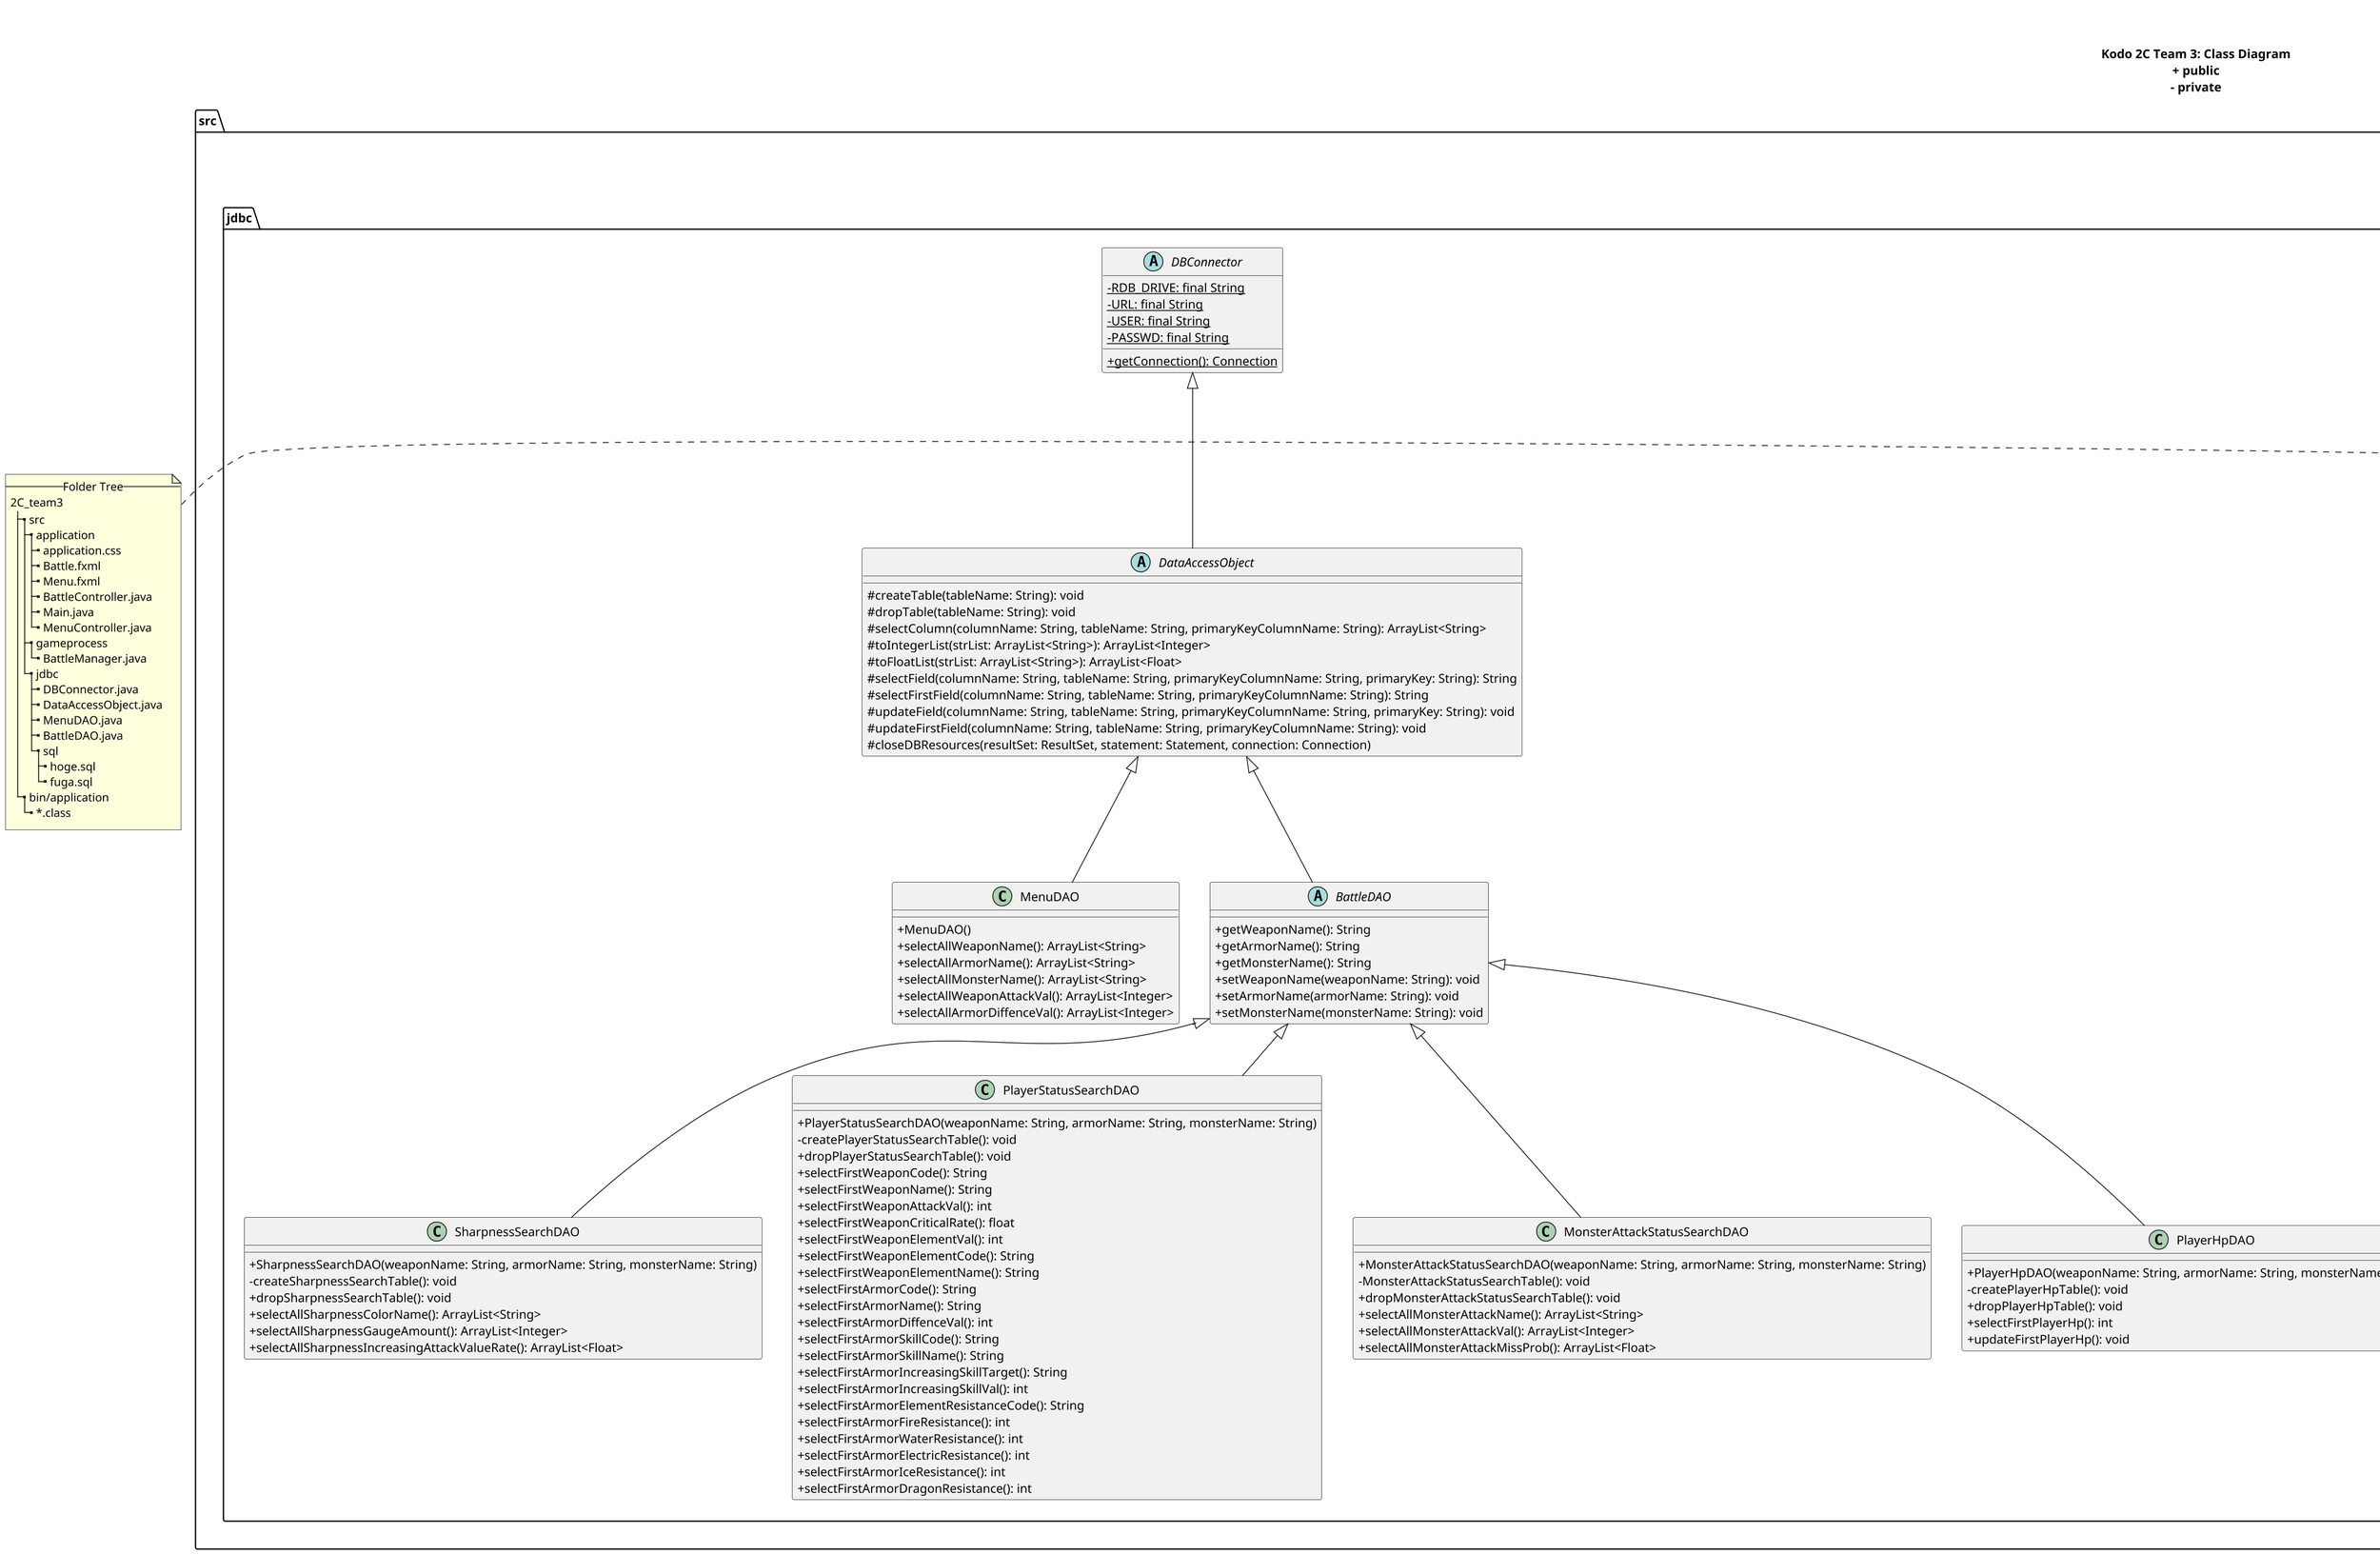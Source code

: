 ' @file      class_diagram.pu
' @brief     クラス図出力用のファイル
' @note      高度情報演習2C 後半 木村教授担当分 Team3
' @auther    AL18036 Kataoka Nagi
' @date      2020-12-28 05:48:28
' $Version   1.0
' $Revision  1.11
' @par       追加：検索テーブルの返り値の型を変更
' @note      java -jar plantuml.jar -graphvizdot C:\Graphviz\bin\dot.exe class_diagram.pu -charset UTF-8
' @see       https://qiita.com/opengl-8080/items/98c510b8ca060bdd2ea3

''''''''''''''''''''''''''''''''''''''''''''''''''''''''''''''''''''''''''''''''

@startuml ./class_diagram.png
scale 1.5
skinparam DefaultFontName メイリオ
' 可視性の変更
skinparam classAttributeIconSize 0

''''''''''''''''''''''''''''''''''''''''''''''''''

header 
Team 3 : AL18036 Kataoka Nagi
2020-12-28 05:47:55
追加：検索テーブルの返り値の型を変更
end header

''''''''''''''''''''''''''''''''''''''''''''''''''

title
**Kodo 2C Team 3: Class Diagram**
+ public
~- private
end title
' __static__

''''''''''''''''''''''''''''''''''''''''''''''''''''''''''''''''''''''''''''''''

package src {
  package src.application {
    class Main
  }
  package src.gameprocess {
  }
  package src.jdbc {
  }
}

''''''''''''''''''''''''''''''''''''''''''''''''''''''''''''''''''''''''''''''''

note left
  --Folder Tree--
  2C_team3
  |_ src
    |_ application
      |_ application.css
      |_ Battle.fxml
      |_ Menu.fxml
      |_ BattleController.java
      |_ Main.java
      |_ MenuController.java
    |_ gameprocess
      |_ BattleManager.java
    |_ jdbc
      |_ DBConnector.java
      |_ DataAccessObject.java
      |_ MenuDAO.java
      |_ BattleDAO.java
      |_ sql
        |_ hoge.sql
        |_ fuga.sql
  |_ bin/application
    |_ ~*.class
end note

''''''''''''''''''''''''''''''''''''''''''''''''''''''''''''''''''''''''''''''''

package java.sql {
}

package javafx {
  class Application
  Interface Initializable
}

src.jdbc --+ java.sql
src.application --+ javafx

''''''''''''''''''''''''''''''''''''''''''''''''''

' @note クラスの命名規則
' @see  https://qiita.com/KeithYokoma/items/ee21fec6a3ebb5d1e9a8

package src.application {
  ' @note Scene Builder (GUI tool)
  ' @see  https://qiita.com/tarosa0001/items/05ac653a091b7d1290f9
  class Main extends Application {
    + start(primaryStage: Stage): void
    + {static} main(args: String[]): void
  }
  
  class MenuController {
    - weapon_field: ComboBox<String>
    - armor_field: ComboBox<String>
    - monster_field: ComboBox<String>
    -  StartButton: Button
    -  EndButton: Button
    -  Attack_value: Label
    -  Defense_value: Label

    # OnEndButton(event: ActionEvent): void
    # OnStartButton(event: ActionEvent): void
    # selectArmor(event: ActionEvent): void
    # selectWeapon(event: ActionEvent): void
  }

  class BattleController {
    - Attack_Log: Label
    - HP_Value: Label
    - Sharpmess_Value: Label
    - AttackButton: Button
    
    # OnAttackButton(event: ActionEvent): void
  }
}

' 記事のクラス
  ' class ApplicationController extends Initializable {
  '   - dropDown: ChoiceBox<String>
  '   - textBox: TextField
  '   - button: Button

  '   + initialize(location: URL, resources: ResourceBundle): void
  '   + onClick(event: ActionEvent): void
  '   + getToolType(): ChoiceBox<String>
  '   + setToolType(toolType: ChoiceBox<String>): void
  '   + getInputFile(): TextField
  '   + setInputFile(textBox: TextField): void
  '   + getReference(): Button
  '   + setReference(button: Button): void
  ' }


''''''''''''''''''''''''''''''''''''''''''''''''''

package src.gameprocess {
  class BattleManager {
    - monster_id: int
    - element_player: int
    - elementValue_player: int
    - rnd: Random

    + PlayerAttack(Parts_id: int): void
    - MonsterAttack(): void
    - ElementDamage_PlayerAttack(): float
    - ElementCompatibilityCalculation_EnemyAttack(attackElement: int): float
    - AddLog(addText: String): void
    - SharpnessDecrease(sharpness: int): int 
  }

  class EquipmentManager {
    + GetAttack(weaponName: String): int
    + GetDeffence(equipmentName: String): int
  }
}

''''''''''''''''''''''''''''''''''''''''''''''''''

package src.jdbc {
  ' @note DAO pattern
  ' @see https://kanda-it-school-kensyu.com/java-jdbc-contents/jj_ch04/jj_0401/

  abstract class DBConnector {
    - {static} RDB_DRIVE: final String
    - {static} URL: final String
    - {static} USER: final String
    - {static} PASSWD: final String

    + {static} getConnection(): Connection
  }

  abstract class DataAccessObject extends DBConnector {
    # createTable(tableName: String): void
    # dropTable(tableName: String): void
    # selectColumn(columnName: String, tableName: String, primaryKeyColumnName: String): ArrayList<String>
    # toIntegerList(strList: ArrayList<String>): ArrayList<Integer>
    # toFloatList(strList: ArrayList<String>): ArrayList<Float>
    # selectField(columnName: String, tableName: String, primaryKeyColumnName: String, primaryKey: String): String
    # selectFirstField(columnName: String, tableName: String, primaryKeyColumnName: String): String
    # updateField(columnName: String, tableName: String, primaryKeyColumnName: String, primaryKey: String): void
    # updateFirstField(columnName: String, tableName: String, primaryKeyColumnName: String): void
    # closeDBResources(resultSet: ResultSet, statement: Statement, connection: Connection)
  }

  class MenuDAO extends DataAccessObject {
    + MenuDAO()
    + selectAllWeaponName(): ArrayList<String>
    + selectAllArmorName(): ArrayList<String>
    + selectAllMonsterName(): ArrayList<String>
    + selectAllWeaponAttackVal(): ArrayList<Integer>
    + selectAllArmorDiffenceVal(): ArrayList<Integer>
  }

  abstract class BattleDAO extends DataAccessObject {
  + getWeaponName(): String
  + getArmorName(): String
  + getMonsterName(): String
  + setWeaponName(weaponName: String): void
  + setArmorName(armorName: String): void
  + setMonsterName(monsterName: String): void
  }

  class SharpnessSearchDAO extends BattleDAO {
    + SharpnessSearchDAO(weaponName: String, armorName: String, monsterName: String)
    - createSharpnessSearchTable(): void
    + dropSharpnessSearchTable(): void
    + selectAllSharpnessColorName(): ArrayList<String>
    + selectAllSharpnessGaugeAmount(): ArrayList<Integer>
    + selectAllSharpnessIncreasingAttackValueRate(): ArrayList<Float>
  }

  class PlayerStatusSearchDAO extends BattleDAO {
    + PlayerStatusSearchDAO(weaponName: String, armorName: String, monsterName: String)
    - createPlayerStatusSearchTable(): void
    + dropPlayerStatusSearchTable(): void
    + selectFirstWeaponCode(): String
    + selectFirstWeaponName(): String
    + selectFirstWeaponAttackVal(): int
    + selectFirstWeaponCriticalRate(): float
    + selectFirstWeaponElementVal(): int
    + selectFirstWeaponElementCode(): String
    + selectFirstWeaponElementName(): String
    + selectFirstArmorCode(): String
    + selectFirstArmorName(): String
    + selectFirstArmorDiffenceVal(): int
    + selectFirstArmorSkillCode(): String
    + selectFirstArmorSkillName(): String
    + selectFirstArmorIncreasingSkillTarget(): String
    + selectFirstArmorIncreasingSkillVal(): int
    + selectFirstArmorElementResistanceCode(): String
    + selectFirstArmorFireResistance(): int
    + selectFirstArmorWaterResistance(): int
    + selectFirstArmorElectricResistance(): int
    + selectFirstArmorIceResistance(): int
    + selectFirstArmorDragonResistance(): int
  }

  class MonsterAttackStatusSearchDAO extends BattleDAO {
    + MonsterAttackStatusSearchDAO(weaponName: String, armorName: String, monsterName: String)
    - MonsterAttackStatusSearchTable(): void
    + dropMonsterAttackStatusSearchTable(): void
    + selectAllMonsterAttackName(): ArrayList<String>
    + selectAllMonsterAttackVal(): ArrayList<Integer>
    + selectAllMonsterAttackMissProb(): ArrayList<Float>
  }

  class PlayerHpDAO extends BattleDAO {
    + PlayerHpDAO(weaponName: String, armorName: String, monsterName: String) {
    - createPlayerHpTable(): void
    + dropPlayerHpTable(): void
    + selectFirstPlayerHp(): int
    + updateFirstPlayerHp(): void
  }
}

''''''''''''''''''''''''''''''''''''''''''''''''''''''''''''''''''''''''''''''''

@enduml
